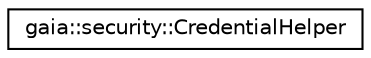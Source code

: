 digraph G
{
  edge [fontname="Helvetica",fontsize="10",labelfontname="Helvetica",labelfontsize="10"];
  node [fontname="Helvetica",fontsize="10",shape=record];
  rankdir=LR;
  Node1 [label="gaia::security::CredentialHelper",height=0.2,width=0.4,color="black", fillcolor="white", style="filled",URL="$d3/d71/classgaia_1_1security_1_1_credential_helper.html"];
}
